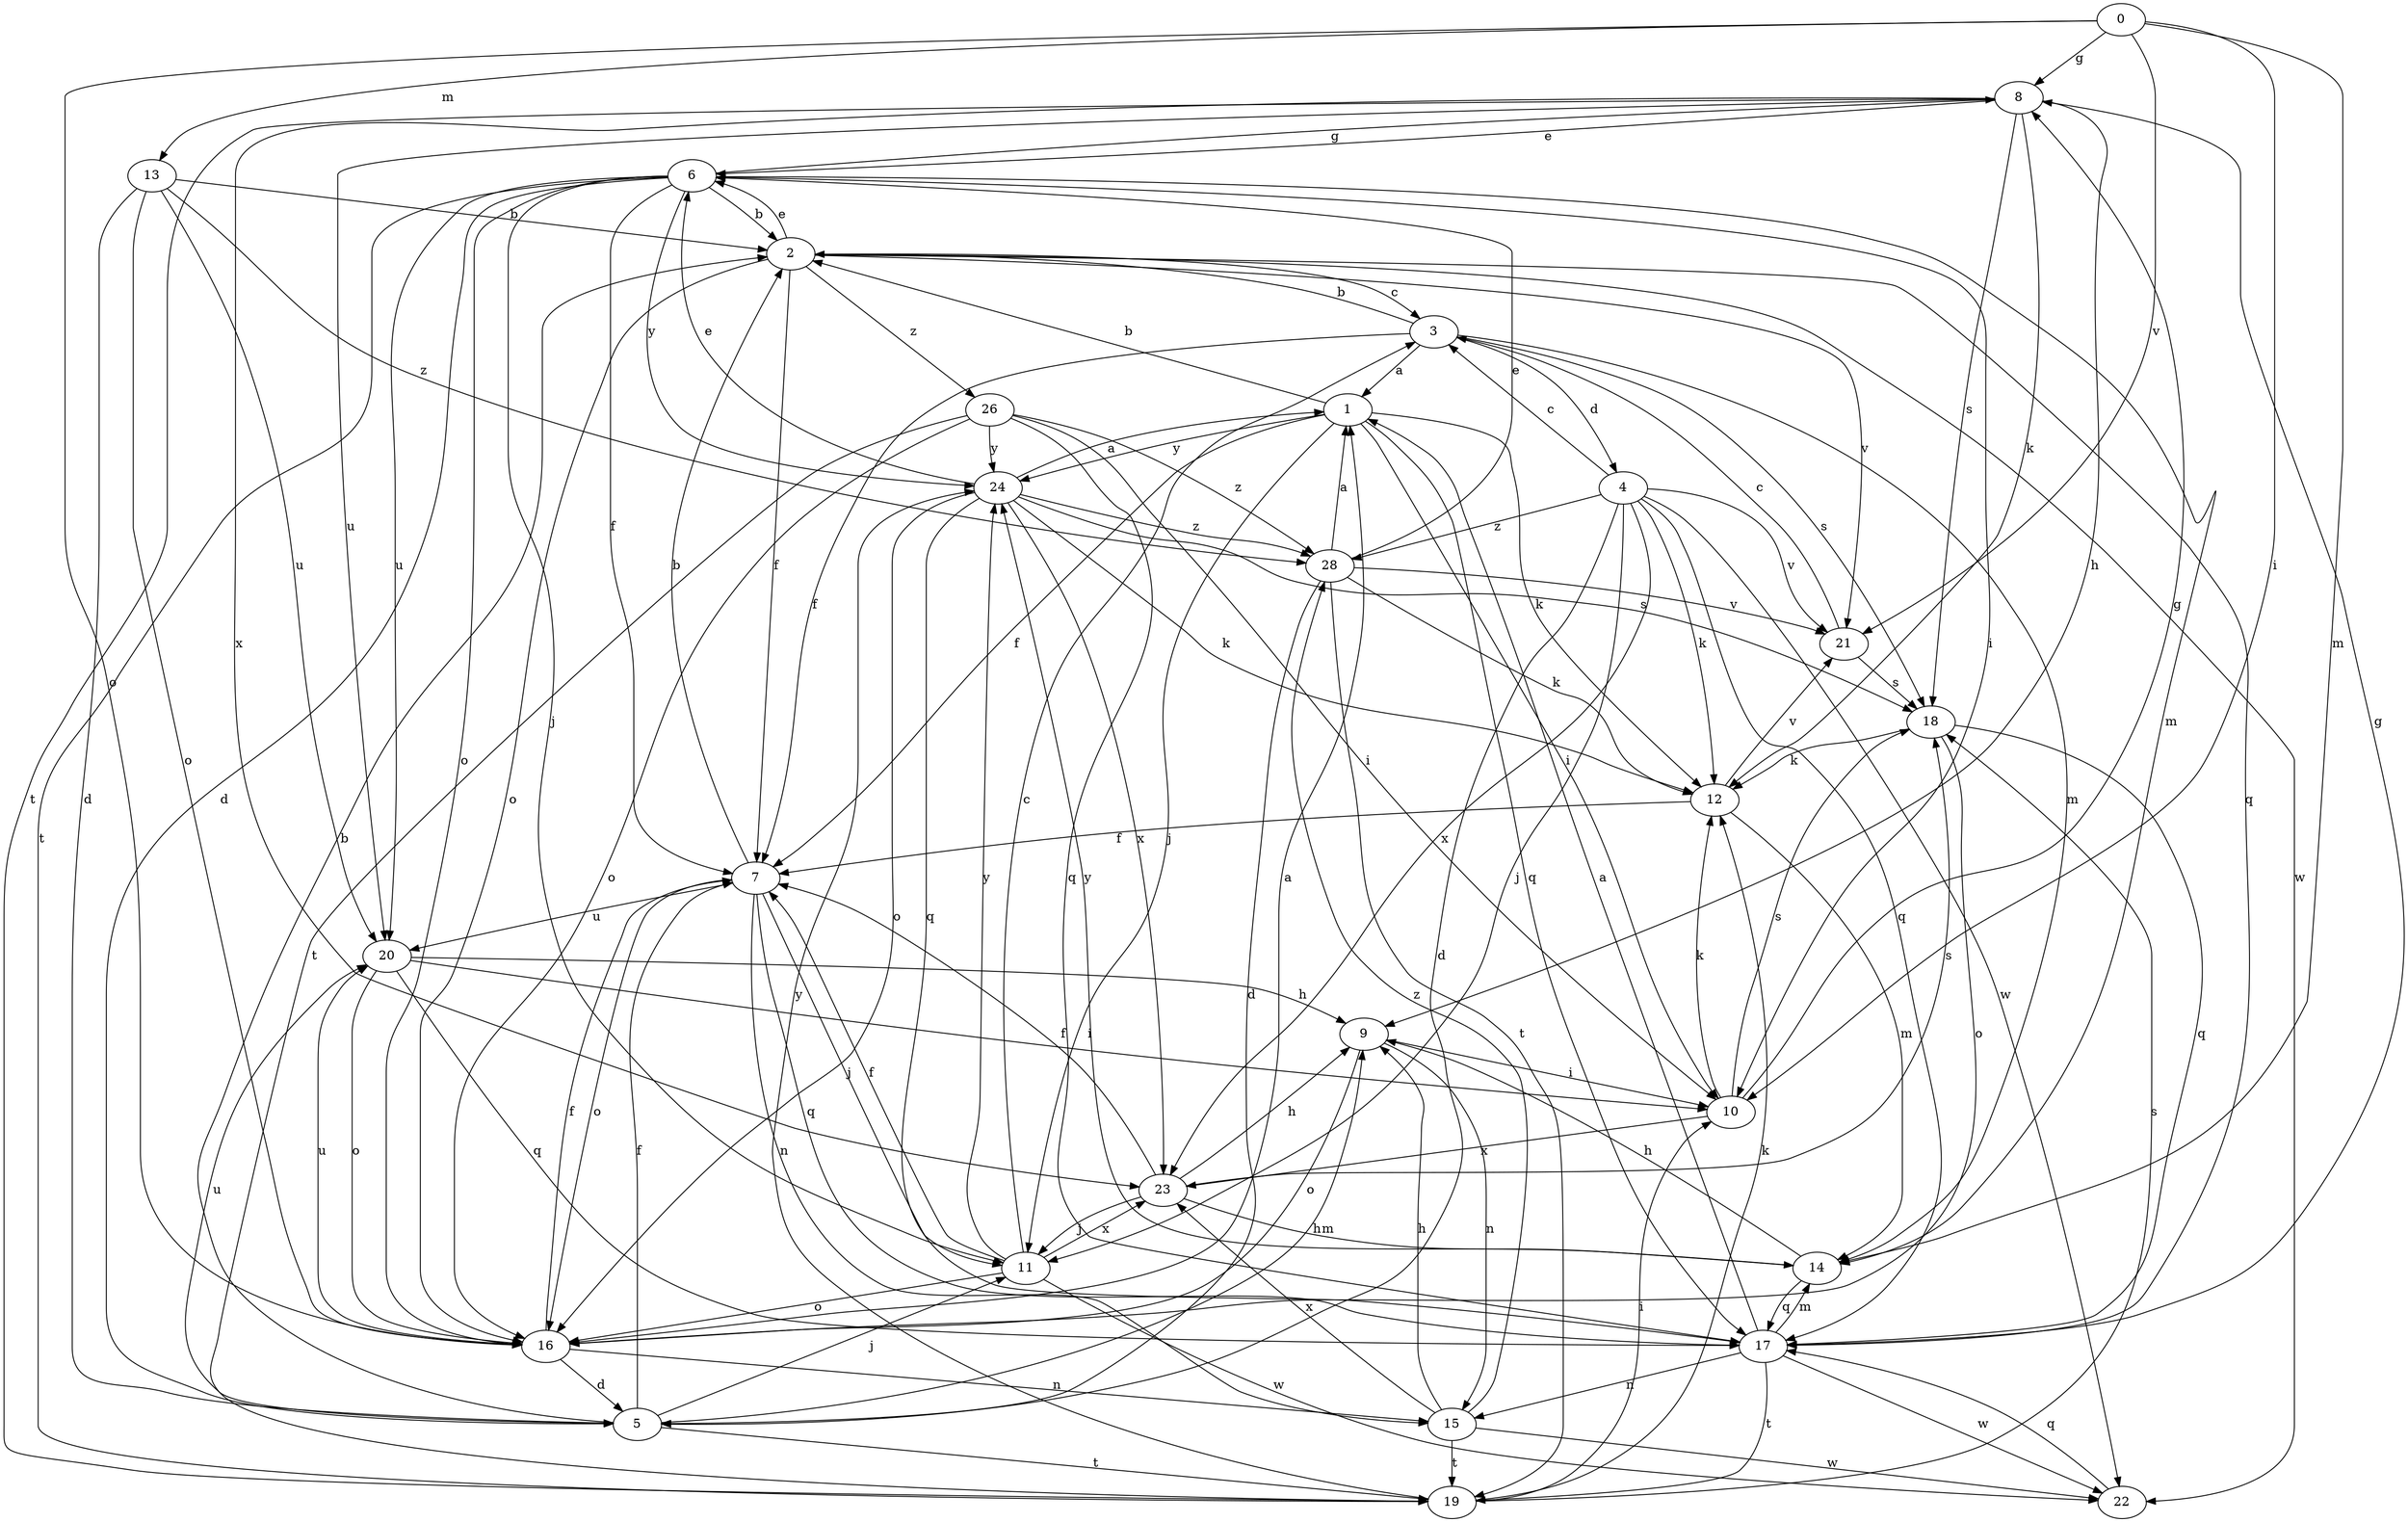 strict digraph  {
0;
1;
2;
3;
4;
5;
6;
7;
8;
9;
10;
11;
12;
13;
14;
15;
16;
17;
18;
19;
20;
21;
22;
23;
24;
26;
28;
0 -> 8  [label=g];
0 -> 10  [label=i];
0 -> 13  [label=m];
0 -> 14  [label=m];
0 -> 16  [label=o];
0 -> 21  [label=v];
1 -> 2  [label=b];
1 -> 7  [label=f];
1 -> 10  [label=i];
1 -> 11  [label=j];
1 -> 12  [label=k];
1 -> 17  [label=q];
1 -> 24  [label=y];
2 -> 3  [label=c];
2 -> 6  [label=e];
2 -> 7  [label=f];
2 -> 16  [label=o];
2 -> 17  [label=q];
2 -> 21  [label=v];
2 -> 22  [label=w];
2 -> 26  [label=z];
3 -> 1  [label=a];
3 -> 2  [label=b];
3 -> 4  [label=d];
3 -> 7  [label=f];
3 -> 14  [label=m];
3 -> 18  [label=s];
4 -> 3  [label=c];
4 -> 5  [label=d];
4 -> 11  [label=j];
4 -> 12  [label=k];
4 -> 17  [label=q];
4 -> 21  [label=v];
4 -> 22  [label=w];
4 -> 23  [label=x];
4 -> 28  [label=z];
5 -> 2  [label=b];
5 -> 7  [label=f];
5 -> 9  [label=h];
5 -> 11  [label=j];
5 -> 19  [label=t];
5 -> 20  [label=u];
6 -> 2  [label=b];
6 -> 5  [label=d];
6 -> 7  [label=f];
6 -> 8  [label=g];
6 -> 10  [label=i];
6 -> 11  [label=j];
6 -> 14  [label=m];
6 -> 16  [label=o];
6 -> 19  [label=t];
6 -> 20  [label=u];
6 -> 24  [label=y];
7 -> 2  [label=b];
7 -> 11  [label=j];
7 -> 15  [label=n];
7 -> 16  [label=o];
7 -> 17  [label=q];
7 -> 20  [label=u];
8 -> 6  [label=e];
8 -> 9  [label=h];
8 -> 12  [label=k];
8 -> 18  [label=s];
8 -> 19  [label=t];
8 -> 20  [label=u];
8 -> 23  [label=x];
9 -> 10  [label=i];
9 -> 15  [label=n];
9 -> 16  [label=o];
10 -> 8  [label=g];
10 -> 12  [label=k];
10 -> 18  [label=s];
10 -> 23  [label=x];
11 -> 3  [label=c];
11 -> 7  [label=f];
11 -> 16  [label=o];
11 -> 22  [label=w];
11 -> 23  [label=x];
11 -> 24  [label=y];
12 -> 7  [label=f];
12 -> 14  [label=m];
12 -> 21  [label=v];
13 -> 2  [label=b];
13 -> 5  [label=d];
13 -> 16  [label=o];
13 -> 20  [label=u];
13 -> 28  [label=z];
14 -> 9  [label=h];
14 -> 17  [label=q];
14 -> 24  [label=y];
15 -> 9  [label=h];
15 -> 19  [label=t];
15 -> 22  [label=w];
15 -> 23  [label=x];
15 -> 28  [label=z];
16 -> 1  [label=a];
16 -> 5  [label=d];
16 -> 7  [label=f];
16 -> 15  [label=n];
16 -> 20  [label=u];
17 -> 1  [label=a];
17 -> 8  [label=g];
17 -> 14  [label=m];
17 -> 15  [label=n];
17 -> 19  [label=t];
17 -> 22  [label=w];
18 -> 12  [label=k];
18 -> 16  [label=o];
18 -> 17  [label=q];
19 -> 10  [label=i];
19 -> 12  [label=k];
19 -> 18  [label=s];
19 -> 24  [label=y];
20 -> 9  [label=h];
20 -> 10  [label=i];
20 -> 16  [label=o];
20 -> 17  [label=q];
21 -> 3  [label=c];
21 -> 18  [label=s];
22 -> 17  [label=q];
23 -> 7  [label=f];
23 -> 9  [label=h];
23 -> 11  [label=j];
23 -> 14  [label=m];
23 -> 18  [label=s];
24 -> 1  [label=a];
24 -> 6  [label=e];
24 -> 12  [label=k];
24 -> 16  [label=o];
24 -> 17  [label=q];
24 -> 18  [label=s];
24 -> 23  [label=x];
24 -> 28  [label=z];
26 -> 10  [label=i];
26 -> 16  [label=o];
26 -> 17  [label=q];
26 -> 19  [label=t];
26 -> 24  [label=y];
26 -> 28  [label=z];
28 -> 1  [label=a];
28 -> 5  [label=d];
28 -> 6  [label=e];
28 -> 12  [label=k];
28 -> 19  [label=t];
28 -> 21  [label=v];
}
